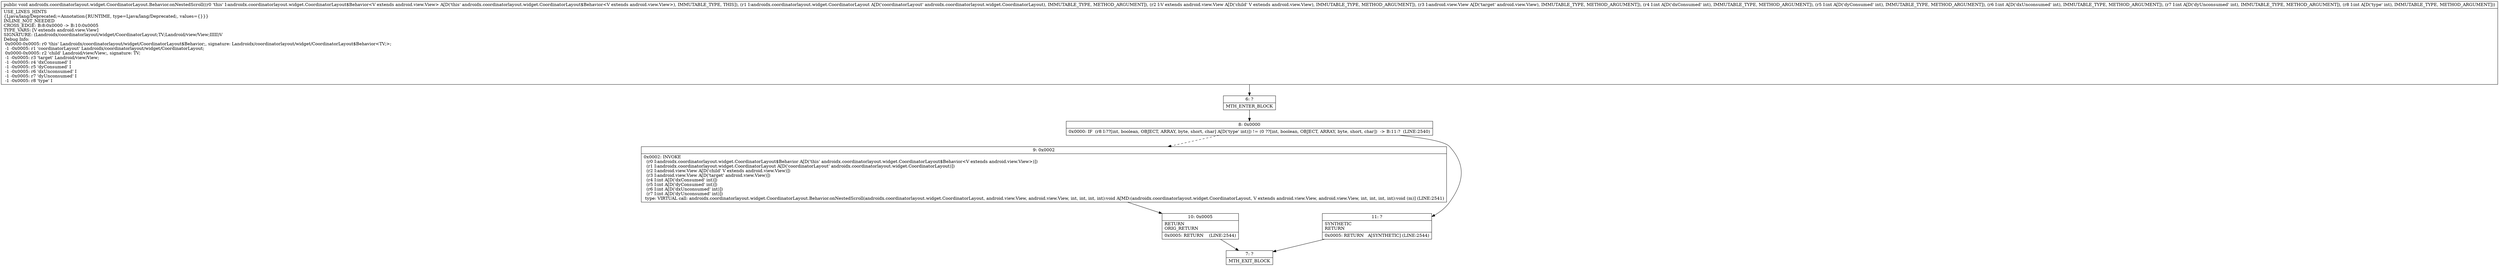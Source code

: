digraph "CFG forandroidx.coordinatorlayout.widget.CoordinatorLayout.Behavior.onNestedScroll(Landroidx\/coordinatorlayout\/widget\/CoordinatorLayout;Landroid\/view\/View;Landroid\/view\/View;IIIII)V" {
Node_6 [shape=record,label="{6\:\ ?|MTH_ENTER_BLOCK\l}"];
Node_8 [shape=record,label="{8\:\ 0x0000|0x0000: IF  (r8 I:??[int, boolean, OBJECT, ARRAY, byte, short, char] A[D('type' int)]) != (0 ??[int, boolean, OBJECT, ARRAY, byte, short, char])  \-\> B:11:?  (LINE:2540)\l}"];
Node_9 [shape=record,label="{9\:\ 0x0002|0x0002: INVOKE  \l  (r0 I:androidx.coordinatorlayout.widget.CoordinatorLayout$Behavior A[D('this' androidx.coordinatorlayout.widget.CoordinatorLayout$Behavior\<V extends android.view.View\>)])\l  (r1 I:androidx.coordinatorlayout.widget.CoordinatorLayout A[D('coordinatorLayout' androidx.coordinatorlayout.widget.CoordinatorLayout)])\l  (r2 I:android.view.View A[D('child' V extends android.view.View)])\l  (r3 I:android.view.View A[D('target' android.view.View)])\l  (r4 I:int A[D('dxConsumed' int)])\l  (r5 I:int A[D('dyConsumed' int)])\l  (r6 I:int A[D('dxUnconsumed' int)])\l  (r7 I:int A[D('dyUnconsumed' int)])\l type: VIRTUAL call: androidx.coordinatorlayout.widget.CoordinatorLayout.Behavior.onNestedScroll(androidx.coordinatorlayout.widget.CoordinatorLayout, android.view.View, android.view.View, int, int, int, int):void A[MD:(androidx.coordinatorlayout.widget.CoordinatorLayout, V extends android.view.View, android.view.View, int, int, int, int):void (m)] (LINE:2541)\l}"];
Node_10 [shape=record,label="{10\:\ 0x0005|RETURN\lORIG_RETURN\l|0x0005: RETURN    (LINE:2544)\l}"];
Node_7 [shape=record,label="{7\:\ ?|MTH_EXIT_BLOCK\l}"];
Node_11 [shape=record,label="{11\:\ ?|SYNTHETIC\lRETURN\l|0x0005: RETURN   A[SYNTHETIC] (LINE:2544)\l}"];
MethodNode[shape=record,label="{public void androidx.coordinatorlayout.widget.CoordinatorLayout.Behavior.onNestedScroll((r0 'this' I:androidx.coordinatorlayout.widget.CoordinatorLayout$Behavior\<V extends android.view.View\> A[D('this' androidx.coordinatorlayout.widget.CoordinatorLayout$Behavior\<V extends android.view.View\>), IMMUTABLE_TYPE, THIS]), (r1 I:androidx.coordinatorlayout.widget.CoordinatorLayout A[D('coordinatorLayout' androidx.coordinatorlayout.widget.CoordinatorLayout), IMMUTABLE_TYPE, METHOD_ARGUMENT]), (r2 I:V extends android.view.View A[D('child' V extends android.view.View), IMMUTABLE_TYPE, METHOD_ARGUMENT]), (r3 I:android.view.View A[D('target' android.view.View), IMMUTABLE_TYPE, METHOD_ARGUMENT]), (r4 I:int A[D('dxConsumed' int), IMMUTABLE_TYPE, METHOD_ARGUMENT]), (r5 I:int A[D('dyConsumed' int), IMMUTABLE_TYPE, METHOD_ARGUMENT]), (r6 I:int A[D('dxUnconsumed' int), IMMUTABLE_TYPE, METHOD_ARGUMENT]), (r7 I:int A[D('dyUnconsumed' int), IMMUTABLE_TYPE, METHOD_ARGUMENT]), (r8 I:int A[D('type' int), IMMUTABLE_TYPE, METHOD_ARGUMENT]))  | USE_LINES_HINTS\l\{Ljava\/lang\/Deprecated;=Annotation\{RUNTIME, type=Ljava\/lang\/Deprecated;, values=\{\}\}\}\lINLINE_NOT_NEEDED\lCROSS_EDGE: B:8:0x0000 \-\> B:10:0x0005\lTYPE_VARS: [V extends android.view.View]\lSIGNATURE: (Landroidx\/coordinatorlayout\/widget\/CoordinatorLayout;TV;Landroid\/view\/View;IIIII)V\lDebug Info:\l  0x0000\-0x0005: r0 'this' Landroidx\/coordinatorlayout\/widget\/CoordinatorLayout$Behavior;, signature: Landroidx\/coordinatorlayout\/widget\/CoordinatorLayout$Behavior\<TV;\>;\l  \-1 \-0x0005: r1 'coordinatorLayout' Landroidx\/coordinatorlayout\/widget\/CoordinatorLayout;\l  0x0000\-0x0005: r2 'child' Landroid\/view\/View;, signature: TV;\l  \-1 \-0x0005: r3 'target' Landroid\/view\/View;\l  \-1 \-0x0005: r4 'dxConsumed' I\l  \-1 \-0x0005: r5 'dyConsumed' I\l  \-1 \-0x0005: r6 'dxUnconsumed' I\l  \-1 \-0x0005: r7 'dyUnconsumed' I\l  \-1 \-0x0005: r8 'type' I\l}"];
MethodNode -> Node_6;Node_6 -> Node_8;
Node_8 -> Node_9[style=dashed];
Node_8 -> Node_11;
Node_9 -> Node_10;
Node_10 -> Node_7;
Node_11 -> Node_7;
}

